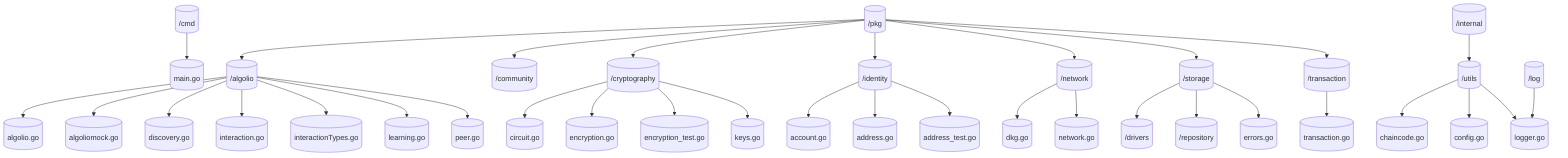 graph TD
    cmd[("/cmd")]
    main[("main.go")]
    pkg[("/pkg")]
    algolio[("/algolio")]
    community[("/community")]
    cryptography[("/cryptography")]
    identity[("/identity")]
    network[("/network")]
    storage[("/storage")]
    transaction[("/transaction")]
    internal[("/internal")]
    utils[("/utils")]
    log[("/log")]

    algolio_go[("algolio.go")]
    algoliomock_go[("algoliomock.go")]
    discovery_go[("discovery.go")]
    interaction_go[("interaction.go")]
    interactionTypes_go[("interactionTypes.go")]
    learning_go[("learning.go")]
    peer_go[("peer.go")]

    circuit_go[("circuit.go")]
    encryption_go[("encryption.go")]
    encryption_test_go[("encryption_test.go")]
    keys_go[("keys.go")]

    account_go[("account.go")]
    address_go[("address.go")]
    address_test_go[("address_test.go")]

    dkg_go[("dkg.go")]
    network_go[("network.go")]

    drivers[("/drivers")]
    repository[("/repository")]
    errors_go[("errors.go")]

    transaction_go[("transaction.go")]

    chaincode_go[("chaincode.go")]
    config_go[("config.go")]
    logger_go[("logger.go")]

    cmd --> main
    pkg --> algolio
    pkg --> community
    pkg --> cryptography
    pkg --> identity
    pkg --> network
    pkg --> storage
    pkg --> transaction
    internal --> utils
    log --> logger_go

    algolio --> algolio_go
    algolio --> algoliomock_go
    algolio --> discovery_go
    algolio --> interaction_go
    algolio --> interactionTypes_go
    algolio --> learning_go
    algolio --> peer_go

    cryptography --> circuit_go
    cryptography --> encryption_go
    cryptography --> encryption_test_go
    cryptography --> keys_go

    identity --> account_go
    identity --> address_go
    identity --> address_test_go

    network --> dkg_go
    network --> network_go

    storage --> drivers
    storage --> repository
    storage --> errors_go

    transaction --> transaction_go

    utils --> chaincode_go
    utils --> config_go
    utils --> logger_go
